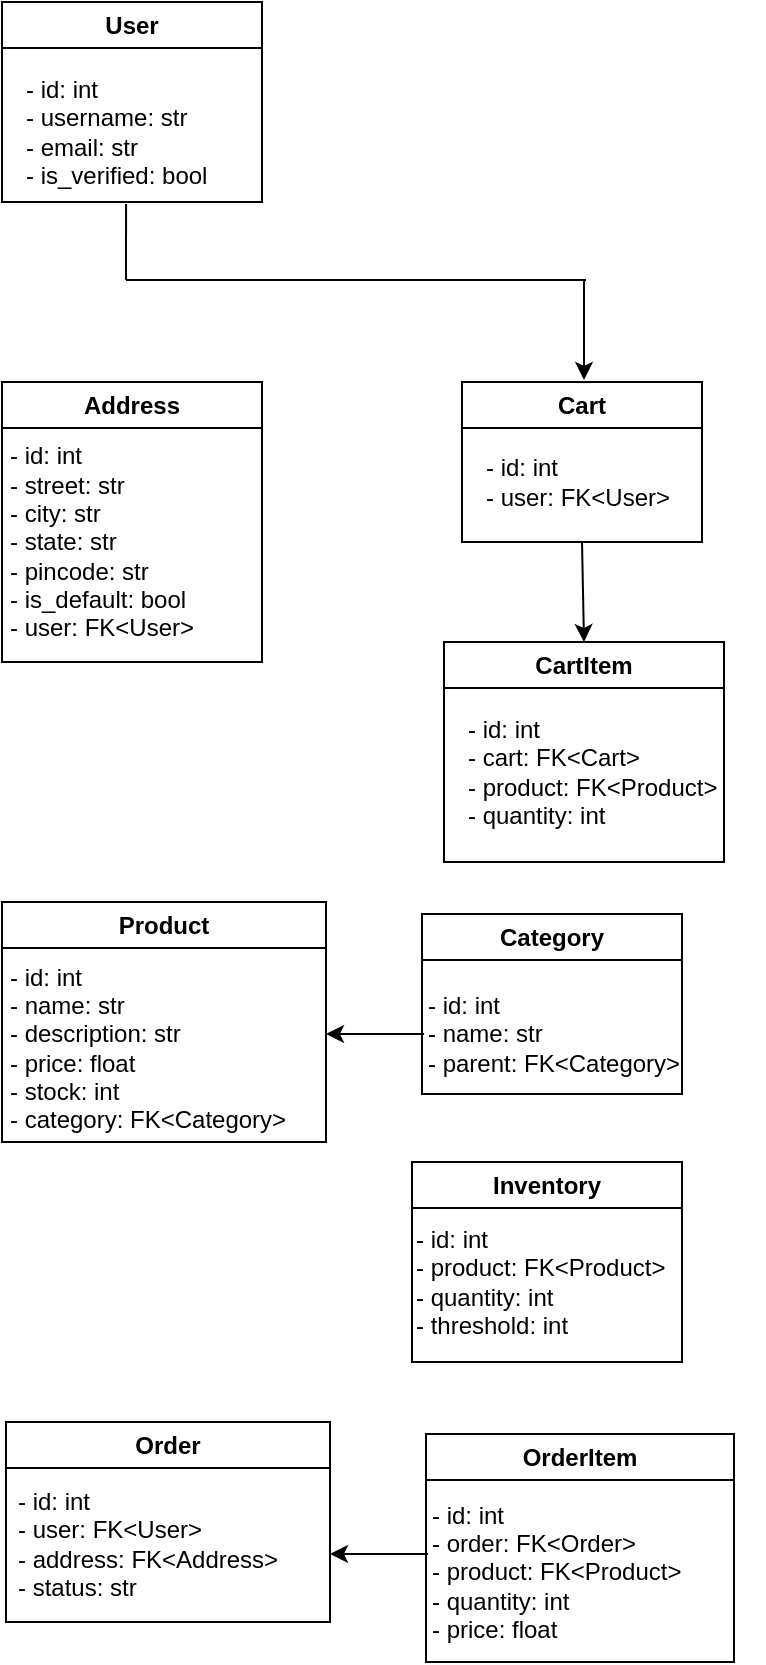 <mxfile version="26.2.14">
  <diagram name="Page-1" id="PXIw3RquRu3cSIpvhWi3">
    <mxGraphModel dx="1034" dy="536" grid="1" gridSize="10" guides="1" tooltips="1" connect="1" arrows="1" fold="1" page="1" pageScale="1" pageWidth="850" pageHeight="1100" math="0" shadow="0">
      <root>
        <mxCell id="0" />
        <mxCell id="1" parent="0" />
        <mxCell id="Akx1WM13JKXArrnDoVVp-2" value="User" style="swimlane;whiteSpace=wrap;html=1;startSize=23;" vertex="1" parent="1">
          <mxGeometry x="40" y="40" width="130" height="100" as="geometry" />
        </mxCell>
        <mxCell id="Akx1WM13JKXArrnDoVVp-5" value="&lt;div&gt;- id: int&amp;nbsp; &amp;nbsp; &amp;nbsp; &amp;nbsp; &amp;nbsp;&amp;nbsp;&lt;/div&gt;&lt;div&gt;- username: str&lt;/div&gt;&lt;div&gt;- email: str&lt;/div&gt;&lt;div&gt;- is_verified: bool&lt;/div&gt;" style="text;html=1;align=left;verticalAlign=middle;resizable=0;points=[];autosize=1;strokeColor=none;fillColor=none;" vertex="1" parent="Akx1WM13JKXArrnDoVVp-2">
          <mxGeometry x="10" y="30" width="110" height="70" as="geometry" />
        </mxCell>
        <mxCell id="Akx1WM13JKXArrnDoVVp-6" value="Address" style="swimlane;whiteSpace=wrap;html=1;startSize=23;" vertex="1" parent="1">
          <mxGeometry x="40" y="230" width="130" height="140" as="geometry" />
        </mxCell>
        <mxCell id="Akx1WM13JKXArrnDoVVp-7" value="&lt;div&gt;- id: int&lt;/div&gt;&lt;div&gt;- street: str&lt;/div&gt;&lt;div&gt;- city: str&lt;/div&gt;&lt;div&gt;- state: str&lt;/div&gt;&lt;div&gt;- pincode: str&lt;/div&gt;&lt;div&gt;- is_default: bool&lt;/div&gt;&lt;div&gt;- user: FK&amp;lt;User&amp;gt;&lt;/div&gt;" style="text;html=1;align=left;verticalAlign=middle;resizable=0;points=[];autosize=1;strokeColor=none;fillColor=none;" vertex="1" parent="Akx1WM13JKXArrnDoVVp-6">
          <mxGeometry x="2" y="25" width="120" height="110" as="geometry" />
        </mxCell>
        <mxCell id="Akx1WM13JKXArrnDoVVp-8" value="Cart" style="swimlane;whiteSpace=wrap;html=1;" vertex="1" parent="1">
          <mxGeometry x="270" y="230" width="120" height="80" as="geometry" />
        </mxCell>
        <mxCell id="Akx1WM13JKXArrnDoVVp-9" value="&lt;div&gt;- id: int&lt;/div&gt;&lt;div&gt;- user: FK&amp;lt;User&amp;gt;&amp;nbsp;&lt;/div&gt;" style="text;html=1;align=left;verticalAlign=middle;resizable=0;points=[];autosize=1;strokeColor=none;fillColor=none;" vertex="1" parent="Akx1WM13JKXArrnDoVVp-8">
          <mxGeometry x="10" y="30" width="120" height="40" as="geometry" />
        </mxCell>
        <mxCell id="Akx1WM13JKXArrnDoVVp-14" value="" style="group" vertex="1" connectable="0" parent="1">
          <mxGeometry x="102" y="141.03" width="230" height="87.97" as="geometry" />
        </mxCell>
        <mxCell id="Akx1WM13JKXArrnDoVVp-11" value="" style="endArrow=none;html=1;rounded=0;entryX=0.473;entryY=1.029;entryDx=0;entryDy=0;entryPerimeter=0;" edge="1" parent="Akx1WM13JKXArrnDoVVp-14">
          <mxGeometry width="50" height="50" relative="1" as="geometry">
            <mxPoint y="37.97" as="sourcePoint" />
            <mxPoint x="0.03" as="targetPoint" />
          </mxGeometry>
        </mxCell>
        <mxCell id="Akx1WM13JKXArrnDoVVp-12" value="" style="endArrow=none;html=1;rounded=0;" edge="1" parent="Akx1WM13JKXArrnDoVVp-14">
          <mxGeometry width="50" height="50" relative="1" as="geometry">
            <mxPoint y="37.97" as="sourcePoint" />
            <mxPoint x="230" y="37.97" as="targetPoint" />
          </mxGeometry>
        </mxCell>
        <mxCell id="Akx1WM13JKXArrnDoVVp-13" value="" style="endArrow=classic;html=1;rounded=0;entryX=0.5;entryY=0;entryDx=0;entryDy=0;" edge="1" parent="Akx1WM13JKXArrnDoVVp-14">
          <mxGeometry width="50" height="50" relative="1" as="geometry">
            <mxPoint x="229" y="37.97" as="sourcePoint" />
            <mxPoint x="229" y="87.97" as="targetPoint" />
          </mxGeometry>
        </mxCell>
        <mxCell id="Akx1WM13JKXArrnDoVVp-15" value="CartItem" style="swimlane;whiteSpace=wrap;html=1;" vertex="1" parent="1">
          <mxGeometry x="261" y="360" width="140" height="110" as="geometry" />
        </mxCell>
        <mxCell id="Akx1WM13JKXArrnDoVVp-16" value="&lt;div&gt;- id: int&lt;/div&gt;&lt;div&gt;- cart: FK&amp;lt;Cart&amp;gt;&lt;/div&gt;&lt;div&gt;- product: FK&amp;lt;Product&amp;gt;&lt;/div&gt;&lt;div&gt;- quantity: int&lt;/div&gt;" style="text;html=1;align=left;verticalAlign=middle;resizable=0;points=[];autosize=1;strokeColor=none;fillColor=none;" vertex="1" parent="Akx1WM13JKXArrnDoVVp-15">
          <mxGeometry x="10" y="30" width="150" height="70" as="geometry" />
        </mxCell>
        <mxCell id="Akx1WM13JKXArrnDoVVp-17" value="" style="endArrow=classic;html=1;rounded=0;exitX=0.5;exitY=1;exitDx=0;exitDy=0;entryX=0.5;entryY=0;entryDx=0;entryDy=0;" edge="1" parent="1" source="Akx1WM13JKXArrnDoVVp-8" target="Akx1WM13JKXArrnDoVVp-15">
          <mxGeometry width="50" height="50" relative="1" as="geometry">
            <mxPoint x="400" y="350" as="sourcePoint" />
            <mxPoint x="450" y="300" as="targetPoint" />
          </mxGeometry>
        </mxCell>
        <mxCell id="Akx1WM13JKXArrnDoVVp-18" value="Product" style="swimlane;whiteSpace=wrap;html=1;startSize=23;" vertex="1" parent="1">
          <mxGeometry x="40" y="490" width="162" height="120" as="geometry" />
        </mxCell>
        <mxCell id="Akx1WM13JKXArrnDoVVp-19" value="&lt;div&gt;&lt;br&gt;&lt;/div&gt;&lt;div&gt;- id: int&lt;/div&gt;&lt;div&gt;- name: str&lt;/div&gt;&lt;div&gt;- description: str&lt;/div&gt;&lt;div&gt;- price: float&lt;/div&gt;&lt;div&gt;- stock: int&lt;/div&gt;&lt;div&gt;- category: FK&amp;lt;Category&amp;gt;&lt;/div&gt;" style="text;html=1;align=left;verticalAlign=middle;resizable=0;points=[];autosize=1;strokeColor=none;fillColor=none;" vertex="1" parent="Akx1WM13JKXArrnDoVVp-18">
          <mxGeometry x="2" y="11" width="160" height="110" as="geometry" />
        </mxCell>
        <mxCell id="Akx1WM13JKXArrnDoVVp-20" value="Category" style="swimlane;whiteSpace=wrap;html=1;startSize=23;" vertex="1" parent="1">
          <mxGeometry x="250" y="496" width="130" height="90" as="geometry" />
        </mxCell>
        <mxCell id="Akx1WM13JKXArrnDoVVp-22" value="&lt;div&gt;- id: int&lt;/div&gt;&lt;div&gt;- name: str&lt;/div&gt;&lt;div&gt;- parent: FK&amp;lt;Category&amp;gt;&lt;/div&gt;" style="text;html=1;align=left;verticalAlign=middle;resizable=0;points=[];autosize=1;strokeColor=none;fillColor=none;" vertex="1" parent="Akx1WM13JKXArrnDoVVp-20">
          <mxGeometry x="1" y="30" width="150" height="60" as="geometry" />
        </mxCell>
        <mxCell id="Akx1WM13JKXArrnDoVVp-23" value="" style="edgeStyle=orthogonalEdgeStyle;rounded=0;orthogonalLoop=1;jettySize=auto;html=1;" edge="1" parent="1" source="Akx1WM13JKXArrnDoVVp-22" target="Akx1WM13JKXArrnDoVVp-19">
          <mxGeometry relative="1" as="geometry" />
        </mxCell>
        <mxCell id="Akx1WM13JKXArrnDoVVp-24" value="Inventory" style="swimlane;whiteSpace=wrap;html=1;startSize=23;" vertex="1" parent="1">
          <mxGeometry x="245" y="620" width="135" height="100" as="geometry" />
        </mxCell>
        <mxCell id="Akx1WM13JKXArrnDoVVp-26" value="&lt;div&gt;- id: int&lt;/div&gt;&lt;div&gt;- product: FK&amp;lt;Product&amp;gt;&lt;/div&gt;&lt;div&gt;- quantity: int&lt;/div&gt;&lt;div&gt;- threshold: int&lt;/div&gt;" style="text;html=1;align=left;verticalAlign=middle;resizable=0;points=[];autosize=1;strokeColor=none;fillColor=none;" vertex="1" parent="Akx1WM13JKXArrnDoVVp-24">
          <mxGeometry y="25" width="150" height="70" as="geometry" />
        </mxCell>
        <mxCell id="Akx1WM13JKXArrnDoVVp-27" value="Order" style="swimlane;whiteSpace=wrap;html=1;startSize=23;" vertex="1" parent="1">
          <mxGeometry x="42" y="750" width="162" height="100" as="geometry" />
        </mxCell>
        <mxCell id="Akx1WM13JKXArrnDoVVp-32" value="&lt;div&gt;- id: int&lt;/div&gt;&lt;div&gt;- user: FK&amp;lt;User&amp;gt;&lt;/div&gt;&lt;div&gt;- address: FK&amp;lt;Address&amp;gt;&lt;/div&gt;&lt;div&gt;- status: str&lt;/div&gt;" style="text;html=1;align=left;verticalAlign=middle;resizable=0;points=[];autosize=1;strokeColor=none;fillColor=none;" vertex="1" parent="Akx1WM13JKXArrnDoVVp-27">
          <mxGeometry x="4" y="26" width="150" height="70" as="geometry" />
        </mxCell>
        <mxCell id="Akx1WM13JKXArrnDoVVp-29" value="OrderItem" style="swimlane;whiteSpace=wrap;html=1;startSize=23;" vertex="1" parent="1">
          <mxGeometry x="252" y="756" width="154" height="114" as="geometry" />
        </mxCell>
        <mxCell id="Akx1WM13JKXArrnDoVVp-33" value="&lt;div&gt;- id: int&lt;/div&gt;&lt;div&gt;- order: FK&amp;lt;Order&amp;gt;&lt;/div&gt;&lt;div&gt;- product: FK&amp;lt;Product&amp;gt;&lt;/div&gt;&lt;div&gt;- quantity: int&amp;nbsp;&lt;/div&gt;&lt;div&gt;- price: float&lt;/div&gt;" style="text;html=1;align=left;verticalAlign=middle;resizable=0;points=[];autosize=1;strokeColor=none;fillColor=none;" vertex="1" parent="Akx1WM13JKXArrnDoVVp-29">
          <mxGeometry x="1" y="24" width="150" height="90" as="geometry" />
        </mxCell>
        <mxCell id="Akx1WM13JKXArrnDoVVp-31" value="" style="edgeStyle=orthogonalEdgeStyle;rounded=0;orthogonalLoop=1;jettySize=auto;html=1;" edge="1" parent="1">
          <mxGeometry relative="1" as="geometry">
            <mxPoint x="253" y="816" as="sourcePoint" />
            <mxPoint x="204" y="816" as="targetPoint" />
          </mxGeometry>
        </mxCell>
      </root>
    </mxGraphModel>
  </diagram>
</mxfile>
